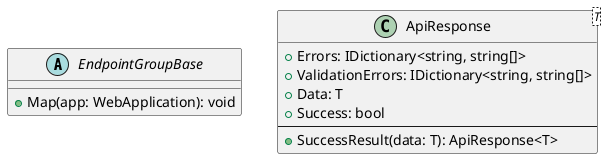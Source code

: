 @startuml

abstract class EndpointGroupBase {
    +Map(app: WebApplication): void
}

class ApiResponse<T> {
    +Errors: IDictionary<string, string[]>
    +ValidationErrors: IDictionary<string, string[]>
    +Data: T
    +Success: bool
    --
    +SuccessResult(data: T): ApiResponse<T>
}

@enduml
